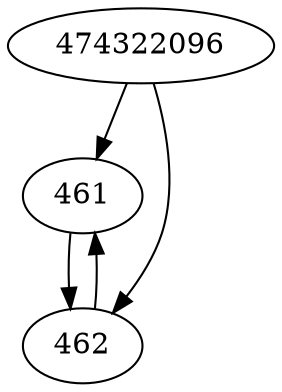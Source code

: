 strict digraph  {
474322096;
461;
462;
474322096 -> 461;
474322096 -> 462;
461 -> 462;
462 -> 461;
}
